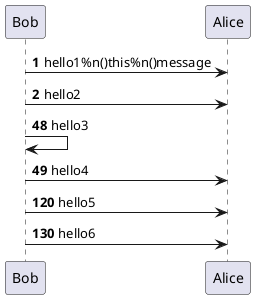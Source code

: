 {
  "sha1": "2yrtdu5ks0x3fju9g0o1rkuobbxk1u1",
  "insertion": {
    "when": "2024-05-30T20:48:20.130Z",
    "user": "plantuml@gmail.com"
  }
}
@startuml
autonumber

Bob -> Alice : hello1%n()this%n()message
Bob -> Alice : hello2
autonumber 48
Bob -> Bob : hello3
Bob -> Alice : hello4
autonumber 120 10
Bob -> Alice : hello5
Bob -> Alice : hello6

@enduml
